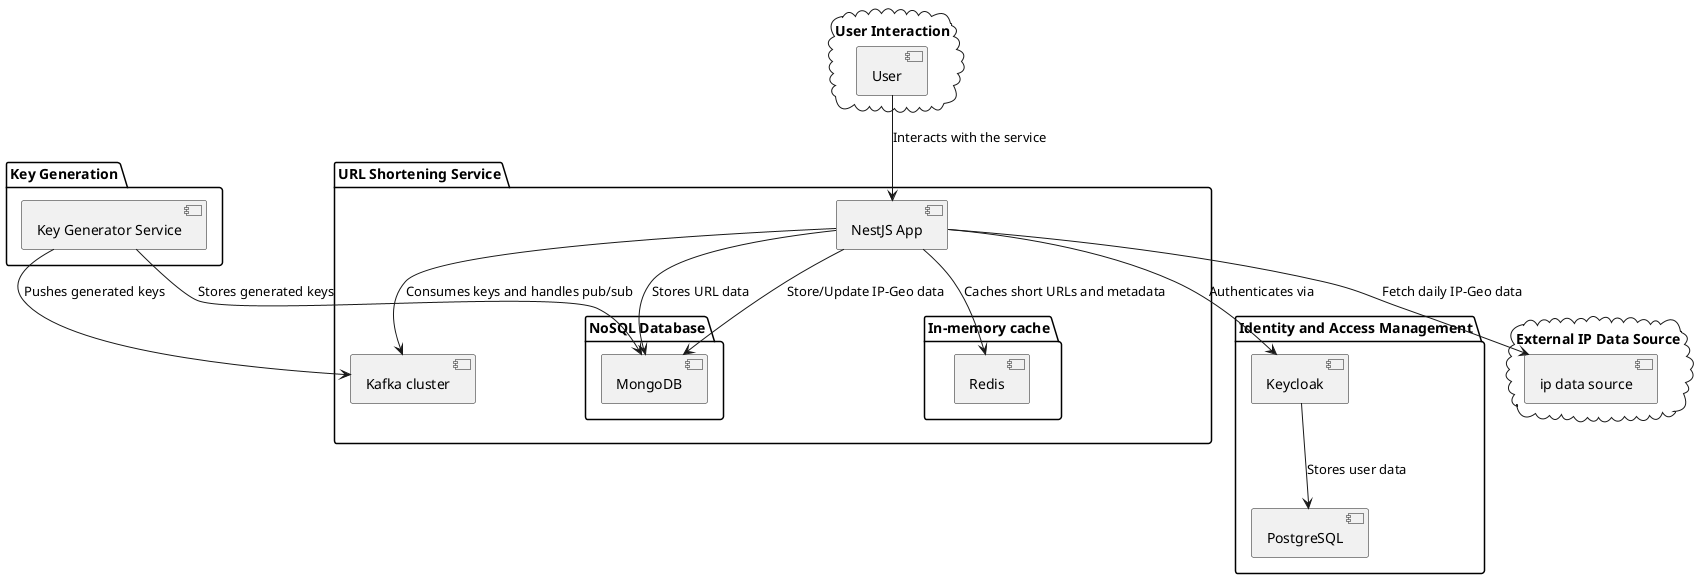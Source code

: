 @startuml next-step

package "URL Shortening Service" {
  [NestJS App] --> [Kafka cluster] : Consumes keys and handles pub/sub
  package "NoSQL Database" {
    [NestJS App] --> [MongoDB] : Stores URL data
    [NestJS App] --> [MongoDB] : Store/Update IP-Geo data
  }
  package "In-memory cache" {
    [NestJS App] --> [Redis] : Caches short URLs and metadata
  }
}

package "Key Generation" {
  [Key Generator Service] --> [Kafka cluster] : Pushes generated keys
  [Key Generator Service] --> [MongoDB] : Stores generated keys
}

cloud "User Interaction" {
  [User] --> [NestJS App] : Interacts with the service
}

package "Identity and Access Management" {
  [Keycloak] --> [PostgreSQL] : Stores user data
  [NestJS App] --> [Keycloak] : Authenticates via
}

cloud "External IP Data Source" {
  [ip data source]
  [NestJS App] --> [ip data source] : Fetch daily IP-Geo data
}

@enduml
